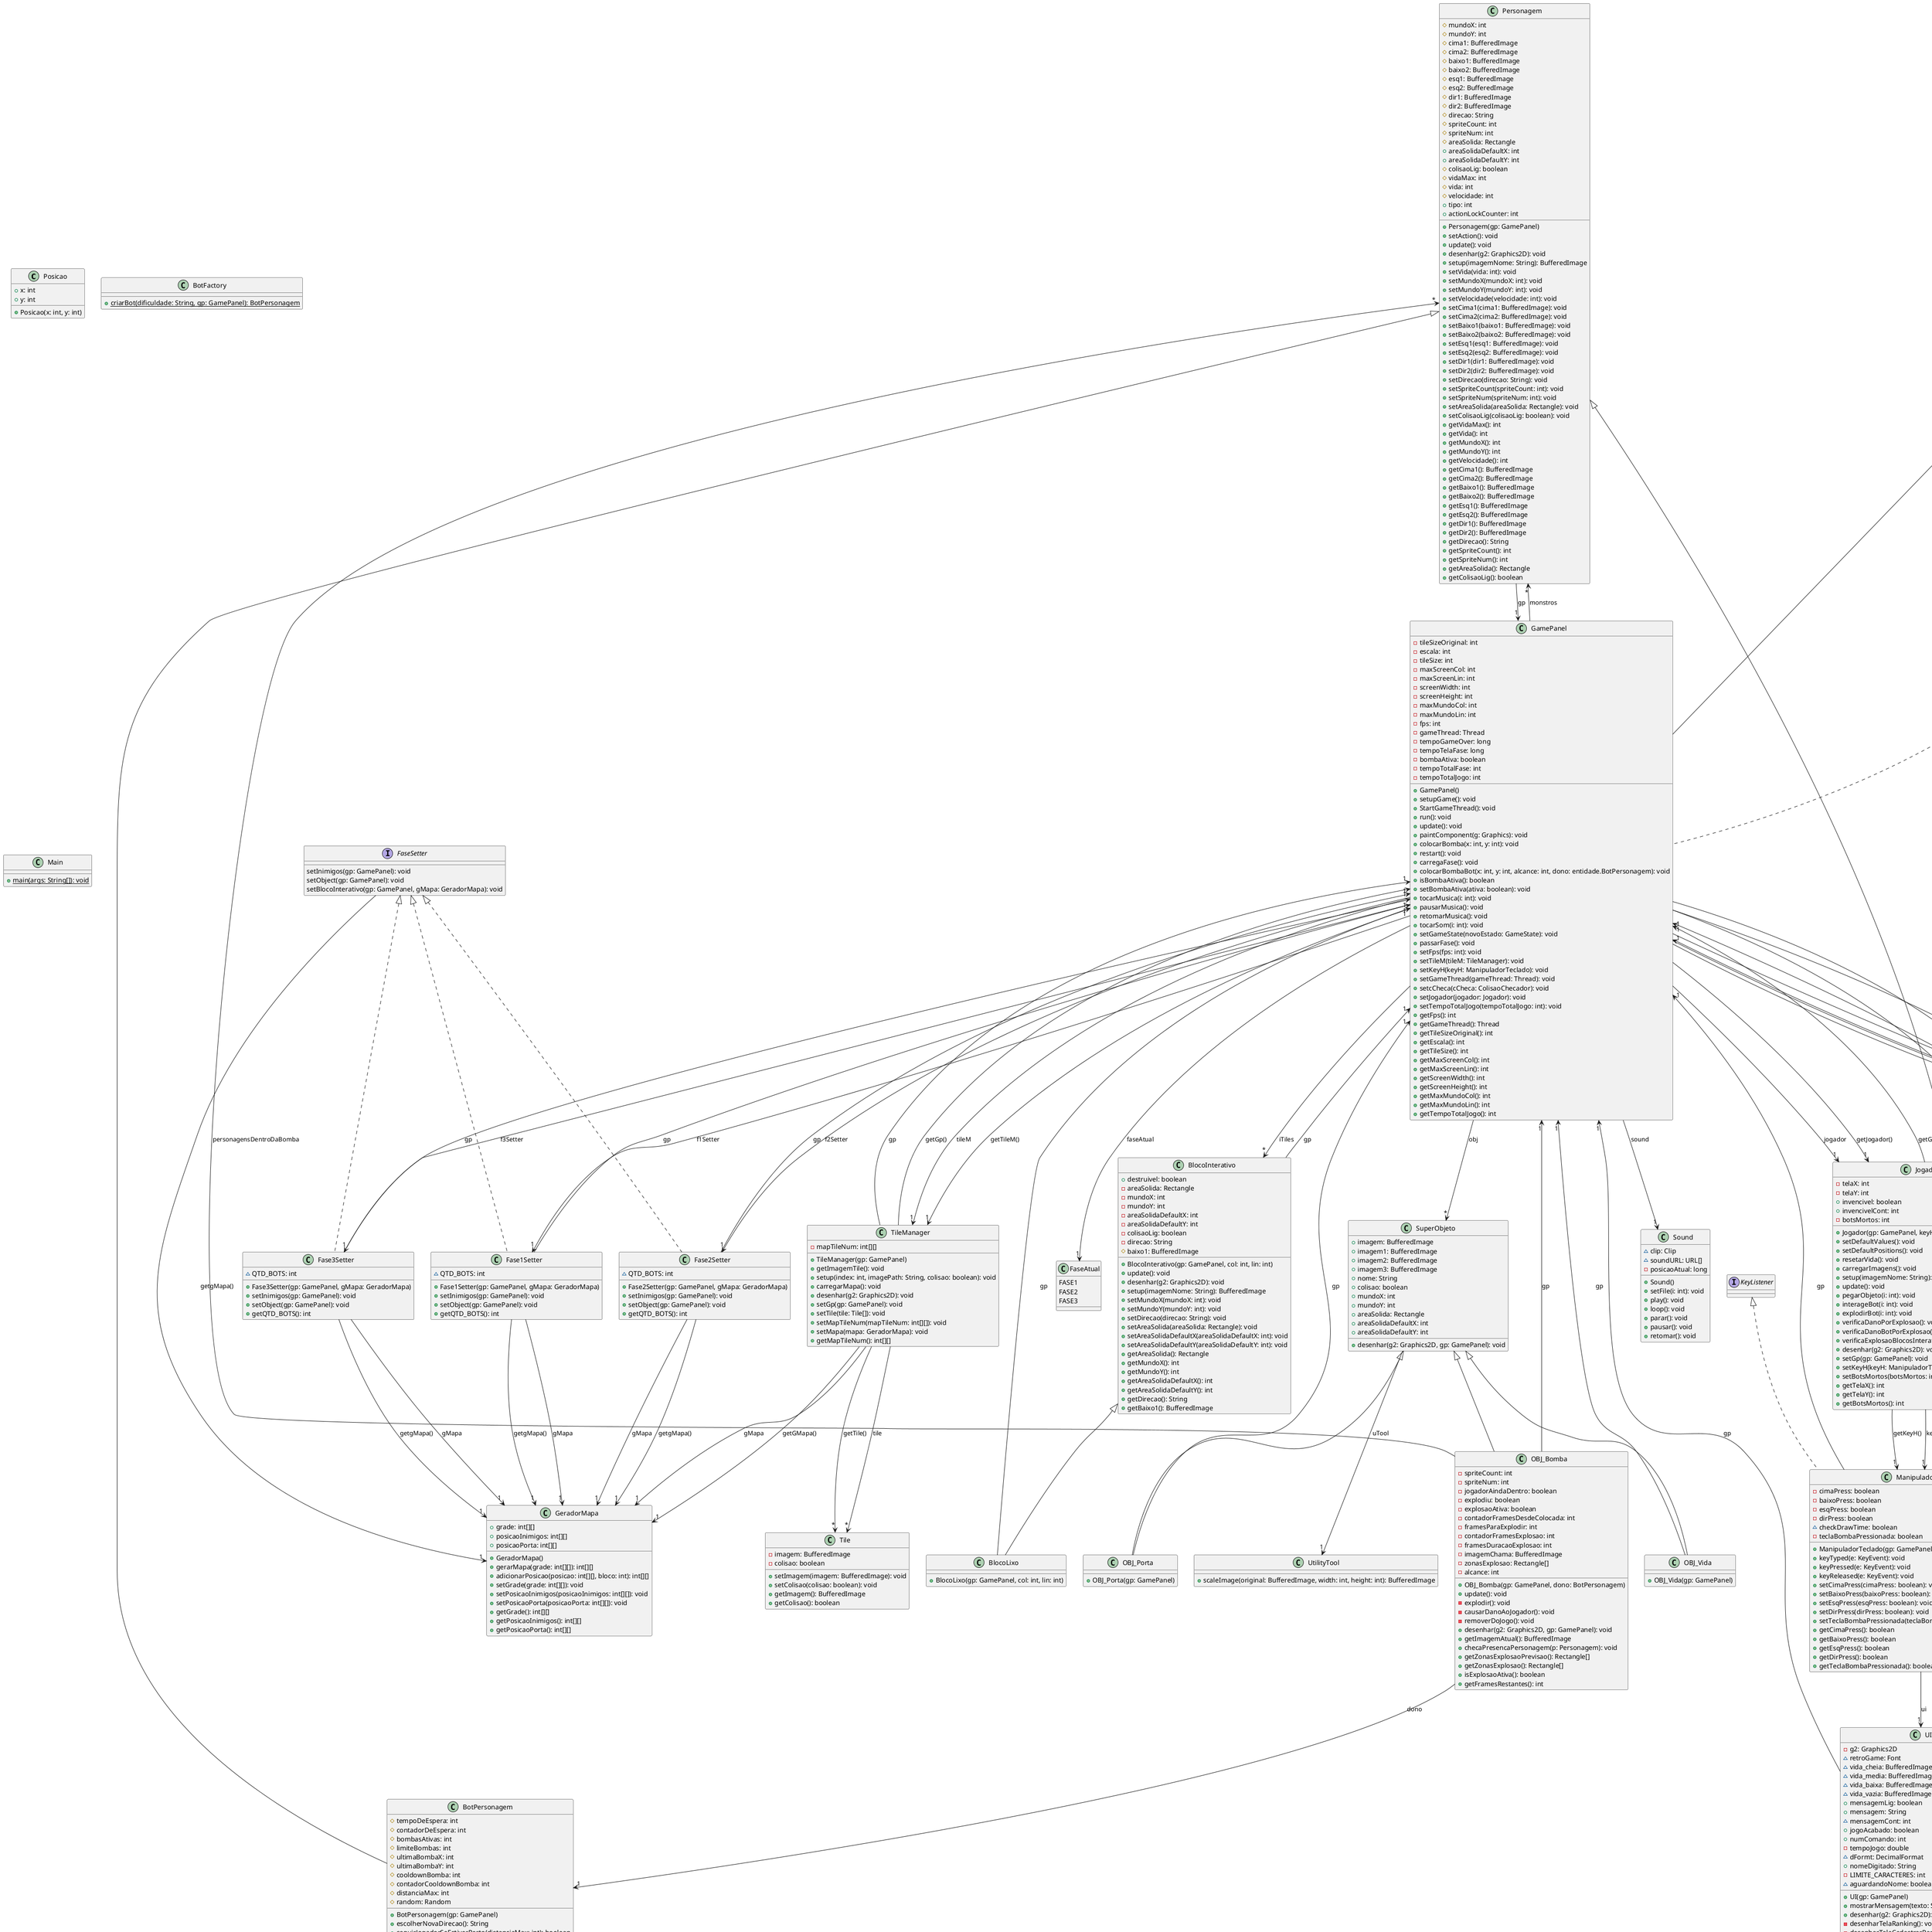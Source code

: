 @startuml
class Posicao [[java:principal.Posicao]] {
	+x: int
	+y: int
	+Posicao(x: int, y: int)
}
class BotDificil [[java:inimigo.BotDificil]] {
	~random: Random
	+BotDificil(gp: GamePanel)
	+getImagem(): void
	+setAction(): void
}
class BotPersonagem {
}
BotPersonagem <|-- BotDificil
interface FaseSetter [[java:fase.FaseSetter]] {
	setInimigos(gp: GamePanel): void
	setObject(gp: GamePanel): void
	setBlocoInterativo(gp: GamePanel, gMapa: GeradorMapa): void
}
class GeradorMapa {
}
FaseSetter --> "1" GeradorMapa : getgMapa()
class UI [[java:principal.UI]] {
	-g2: Graphics2D
	~retroGame: Font
	~vida_cheia: BufferedImage
	~vida_media: BufferedImage
	~vida_baixa: BufferedImage
	~vida_vazia: BufferedImage
	+mensagemLig: boolean
	+mensagem: String
	~mensagemCont: int
	+jogoAcabado: boolean
	+numComando: int
	-tempoJogo: double
	~dFormt: DecimalFormat
	+nomeDigitado: String
	-LIMITE_CARACTERES: int
	~aguardandoNome: boolean
	+UI(gp: GamePanel)
	+mostrarMensagem(texto: String): void
	+desenhar(g2: Graphics2D): void
	-desenharTelaRanking(): void
	-desenharTelaCadastrarRanking(): void
	+desenharTempoJogo(): void
	+atualizarTempoJogo(delta: double): void
	+desenharVidaJogador(): void
	+desenharTelaTitle(): void
	+setup(imagemNome: String): BufferedImage
	+desenharTelaPausa(): void
	+desenharTelaGameOver(): void
	+desenharTelaFase(texto: String): void
	+salvarNoRanking(nome: String, tempo: int): void
	+getXparaTextoCentralizado(texto: String): int
	+getTempoJogo(): double
	+setTempoJogo(tempoJogo: double): void
	+getG2(): Graphics2D
	+setG2(g2: Graphics2D): void
	+getLIMITE_CARACTERES(): int
}
class GamePanel {
}
UI --> "1" GamePanel : gp
class RankingManager {
}
UI --> "1" RankingManager : rankM
enum FaseAtual [[java:principal.FaseAtual]] {
	FASE1
	FASE2
	FASE3
}
class BlocoInterativo [[java:tile_Interativo.BlocoInterativo]] {
	+destruivel: boolean
	-areaSolida: Rectangle
	-mundoX: int
	-mundoY: int
	-areaSolidaDefaultX: int
	-areaSolidaDefaultY: int
	-colisaoLig: boolean
	-direcao: String
	#baixo1: BufferedImage
	+BlocoInterativo(gp: GamePanel, col: int, lin: int)
	+update(): void
	+desenhar(g2: Graphics2D): void
	+setup(imagemNome: String): BufferedImage
	+setMundoX(mundoX: int): void
	+setMundoY(mundoY: int): void
	+setDirecao(direcao: String): void
	+setAreaSolida(areaSolida: Rectangle): void
	+setAreaSolidaDefaultX(areaSolidaDefaultX: int): void
	+setAreaSolidaDefaultY(areaSolidaDefaultY: int): void
	+getAreaSolida(): Rectangle
	+getMundoX(): int
	+getMundoY(): int
	+getAreaSolidaDefaultX(): int
	+getAreaSolidaDefaultY(): int
	+getDirecao(): String
	+getBaixo1(): BufferedImage
}
class GamePanel {
}
BlocoInterativo --> "1" GamePanel : gp
class RankingManager [[java:recursos.RankingManager]] {
	-{static} ARQUIVO: String
	+{static} salvarDados(jogador: String, tempo: int): void
	+{static} getTop5(): List<Ranking>
	+{static} exibir(): void
}
class GeradorMapa [[java:recursos.GeradorMapa]] {
	+grade: int[][]
	+posicaoInimigos: int[][]
	+posicaoPorta: int[][]
	+GeradorMapa()
	+gerarMapa(grade: int[][]): int[][]
	+adicionarPosicao(posicao: int[][], bloco: int): int[][]
	+setGrade(grade: int[][]): void
	+setPosicaoInimigos(posicaoInimigos: int[][]): void
	+setPosicaoPorta(posicaoPorta: int[][]): void
	+getGrade(): int[][]
	+getPosicaoInimigos(): int[][]
	+getPosicaoPorta(): int[][]
}
class Fase3Setter [[java:fase.Fase3Setter]] {
	~QTD_BOTS: int
	+Fase3Setter(gp: GamePanel, gMapa: GeradorMapa)
	+setInimigos(gp: GamePanel): void
	+setObject(gp: GamePanel): void
	+getQTD_BOTS(): int
}
class GamePanel {
}
Fase3Setter --> "1" GamePanel : gp
class GeradorMapa {
}
Fase3Setter --> "1" GeradorMapa : gMapa
class GeradorMapa {
}
Fase3Setter --> "1" GeradorMapa : getgMapa()
interface FaseSetter {
}
FaseSetter <|.. Fase3Setter
class Fase1Setter [[java:fase.Fase1Setter]] {
	~QTD_BOTS: int
	+Fase1Setter(gp: GamePanel, gMapa: GeradorMapa)
	+setInimigos(gp: GamePanel): void
	+setObject(gp: GamePanel): void
	+getQTD_BOTS(): int
}
class GamePanel {
}
Fase1Setter --> "1" GamePanel : gp
class GeradorMapa {
}
Fase1Setter --> "1" GeradorMapa : gMapa
class GeradorMapa {
}
Fase1Setter --> "1" GeradorMapa : getgMapa()
interface FaseSetter {
}
FaseSetter <|.. Fase1Setter
class Jogador [[java:entidade.Jogador]] {
	-telaX: int
	-telaY: int
	+invencivel: boolean
	+invencivelCont: int
	-botsMortos: int
	+Jogador(gp: GamePanel, keyH: ManipuladorTeclado)
	+setDefaultValues(): void
	+setDefaultPositions(): void
	+resetarVida(): void
	+carregarImagens(): void
	+setup(imagemNome: String): BufferedImage
	+update(): void
	+pegarObjeto(i: int): void
	+interageBot(i: int): void
	+explodirBot(i: int): void
	+verificaDanoPorExplosao(): void
	+verificaDanoBotPorExplosao(): void
	+verificaExplosaoBlocosInterativos(): void
	+desenhar(g2: Graphics2D): void
	+setGp(gp: GamePanel): void
	+setKeyH(keyH: ManipuladorTeclado): void
	+setBotsMortos(botsMortos: int): void
	+getTelaX(): int
	+getTelaY(): int
	+getBotsMortos(): int
}
class ManipuladorTeclado {
}
Jogador --> "1" ManipuladorTeclado : keyH
class GamePanel {
}
Jogador --> "1" GamePanel : getGp()
class ManipuladorTeclado {
}
Jogador --> "1" ManipuladorTeclado : getKeyH()
class Personagem {
}
Personagem <|-- Jogador
enum EstadoBot [[java:inimigo.EstadoBot]] {
	ANDANDO
	COLIDIU
	ESPERANDO_NOVA_DIRECAO
}
class Sound [[java:principal.Sound]] {
	~clip: Clip
	~soundURL: URL[]
	-posicaoAtual: long
	+Sound()
	+setFile(i: int): void
	+play(): void
	+loop(): void
	+parar(): void
	+pausar(): void
	+retomar(): void
}
class SuperObjeto [[java:objeto.SuperObjeto]] {
	+imagem: BufferedImage
	+imagem1: BufferedImage
	+imagem2: BufferedImage
	+imagem3: BufferedImage
	+nome: String
	+colisao: boolean
	+mundoX: int
	+mundoY: int
	+areaSolida: Rectangle
	+areaSolidaDefaultX: int
	+areaSolidaDefaultY: int
	+desenhar(g2: Graphics2D, gp: GamePanel): void
}
class UtilityTool {
}
SuperObjeto --> "1" UtilityTool : uTool
abstract class BotPersonagem [[java:entidade.BotPersonagem]] {
	#tempoDeEspera: int
	#contadorDeEspera: int
	#bombasAtivas: int
	#limiteBombas: int
	#ultimaBombaX: int
	#ultimaBombaY: int
	#cooldownBomba: int
	#contadorCooldownBomba: int
	#distanciaMax: int
	#random: Random
	+BotPersonagem(gp: GamePanel)
	+escolherNovaDirecao(): String
	+seguirJogadorSeEstiverPerto(distanciaMax: int): boolean
	+plantarBomba(): void
	+decrementarBombas(): void
	+estaNaZonaDePerigo(): boolean
	+fugirDaZonaDePerigo(): String
	-colideComTile(areaTeste: Rectangle): boolean
	#getAreaSolidaMundo(): Rectangle
	+getDistanciaMax(): int
}
class EstadoBot {
}
BotPersonagem --> "1" EstadoBot : estadoAtual
class Personagem {
}
Personagem <|-- BotPersonagem
class ManipuladorTeclado [[java:principal.ManipuladorTeclado]] {
	-cimaPress: boolean
	-baixoPress: boolean
	-esqPress: boolean
	-dirPress: boolean
	~checkDrawTime: boolean
	-teclaBombaPressionada: boolean
	+ManipuladorTeclado(gp: GamePanel)
	+keyTyped(e: KeyEvent): void
	+keyPressed(e: KeyEvent): void
	+keyReleased(e: KeyEvent): void
	+setCimaPress(cimaPress: boolean): void
	+setBaixoPress(baixoPress: boolean): void
	+setEsqPress(esqPress: boolean): void
	+setDirPress(dirPress: boolean): void
	+setTeclaBombaPressionada(teclaBombaPressionada: boolean): void
	+getCimaPress(): boolean
	+getBaixoPress(): boolean
	+getEsqPress(): boolean
	+getDirPress(): boolean
	+getTeclaBombaPressionada(): boolean
}
class GamePanel {
}
ManipuladorTeclado --> "1" GamePanel : gp
class UI {
}
ManipuladorTeclado --> "1" UI : ui
interface KeyListener {
}
KeyListener <|.. ManipuladorTeclado
class GamePanel [[java:principal.GamePanel]] {
	-tileSizeOriginal: int
	-escala: int
	-tileSize: int
	-maxScreenCol: int
	-maxScreenLin: int
	-screenWidth: int
	-screenHeight: int
	-maxMundoCol: int
	-maxMundoLin: int
	-fps: int
	-gameThread: Thread
	-tempoGameOver: long
	-tempoTelaFase: long
	-bombaAtiva: boolean
	-tempoTotalFase: int
	-tempoTotalJogo: int
	+GamePanel()
	+setupGame(): void
	+StartGameThread(): void
	+run(): void
	+update(): void
	+paintComponent(g: Graphics): void
	+colocarBomba(x: int, y: int): void
	+restart(): void
	+carregaFase(): void
	+colocarBombaBot(x: int, y: int, alcance: int, dono: entidade.BotPersonagem): void
	+isBombaAtiva(): boolean
	+setBombaAtiva(ativa: boolean): void
	+tocarMusica(i: int): void
	+pausarMusica(): void
	+retomarMusica(): void
	+tocarSom(i: int): void
	+setGameState(novoEstado: GameState): void
	+passarFase(): void
	+setFps(fps: int): void
	+setTileM(tileM: TileManager): void
	+setKeyH(keyH: ManipuladorTeclado): void
	+setGameThread(gameThread: Thread): void
	+setcCheca(cCheca: ColisaoChecador): void
	+setJogador(jogador: Jogador): void
	+setTempoTotalJogo(tempoTotalJogo: int): void
	+getFps(): int
	+getGameThread(): Thread
	+getTileSizeOriginal(): int
	+getEscala(): int
	+getTileSize(): int
	+getMaxScreenCol(): int
	+getMaxScreenLin(): int
	+getScreenWidth(): int
	+getScreenHeight(): int
	+getMaxMundoCol(): int
	+getMaxMundoLin(): int
	+getTempoTotalJogo(): int
}
class TileManager {
}
GamePanel --> "1" TileManager : tileM
class ManipuladorTeclado {
}
GamePanel --> "1" ManipuladorTeclado : keyH
class Sound {
}
GamePanel --> "1" Sound : sound
class ColisaoChecador {
}
GamePanel --> "1" ColisaoChecador : cCheca
class UI {
}
GamePanel --> "1" UI : ui
class Fase1Setter {
}
GamePanel --> "1" Fase1Setter : f1Setter
class Fase2Setter {
}
GamePanel --> "1" Fase2Setter : f2Setter
class Fase3Setter {
}
GamePanel --> "1" Fase3Setter : f3Setter
class FaseAtual {
}
GamePanel --> "1" FaseAtual : faseAtual
class Jogador {
}
GamePanel --> "1" Jogador : jogador
class SuperObjeto {
}
GamePanel --> "*" SuperObjeto : obj
class Personagem {
}
GamePanel --> "*" Personagem : monstros
class BlocoInterativo {
}
GamePanel --> "*" BlocoInterativo : iTiles
class GameState {
}
GamePanel --> "1" GameState : gameState
class TileManager {
}
GamePanel --> "1" TileManager : getTileM()
class ManipuladorTeclado {
}
GamePanel --> "1" ManipuladorTeclado : getKeyH()
class ColisaoChecador {
}
GamePanel --> "1" ColisaoChecador : getcCheca()
class Jogador {
}
GamePanel --> "1" Jogador : getJogador()
class JPanel {
}
JPanel <|-- GamePanel
interface Runnable {
}
Runnable <|.. GamePanel
class Ranking [[java:recursos.Ranking]] {
	-dataHora: LocalDateTime
	-jogador: String
	-tempo: int
	-{static} FORMATTER: DateTimeFormatter
	-{static} DDMMYYYY_FORMATTER: DateTimeFormatter
	+Ranking(dataHora: LocalDateTime, jogador: String, tempo: int)
	+{static} puxaLinha(linha: String): Ranking
	+formataLinha(): String
	+getTempo(): int
	+getDataHora(): LocalDateTime
	+getJogador(): String
	+getDataFormatada(): String
	+compareTo(outro: Ranking): int
	+toString(): String
}
interface "Comparable<Ranking>" as Comparable_Ranking_ {
}
Comparable_Ranking_ <|.. Ranking
class BlocoLixo [[java:tile_Interativo.BlocoLixo]] {
	+BlocoLixo(gp: GamePanel, col: int, lin: int)
}
class GamePanel {
}
BlocoLixo --> "1" GamePanel : gp
class BlocoInterativo {
}
BlocoInterativo <|-- BlocoLixo
class BotMedio [[java:inimigo.BotMedio]] {
	~random: Random
	+BotMedio(gp: GamePanel)
	+getImagem(): void
	+setAction(): void
}
class BotPersonagem {
}
BotPersonagem <|-- BotMedio
class OBJ_Vida [[java:objeto.OBJ_Vida]] {
	+OBJ_Vida(gp: GamePanel)
}
class GamePanel {
}
OBJ_Vida --> "1" GamePanel : gp
class SuperObjeto {
}
SuperObjeto <|-- OBJ_Vida
class BotFactory [[java:inimigo.BotFactory]] {
	+{static} criarBot(dificuldade: String, gp: GamePanel): BotPersonagem
}
abstract class Personagem [[java:entidade.Personagem]] {
	#mundoX: int
	#mundoY: int
	#cima1: BufferedImage
	#cima2: BufferedImage
	#baixo1: BufferedImage
	#baixo2: BufferedImage
	#esq1: BufferedImage
	#esq2: BufferedImage
	#dir1: BufferedImage
	#dir2: BufferedImage
	#direcao: String
	#spriteCount: int
	#spriteNum: int
	#areaSolida: Rectangle
	+areaSolidaDefaultX: int
	+areaSolidaDefaultY: int
	#colisaoLig: boolean
	#vidaMax: int
	#vida: int
	#velocidade: int
	+tipo: int
	+actionLockCounter: int
	+Personagem(gp: GamePanel)
	+setAction(): void
	+update(): void
	+desenhar(g2: Graphics2D): void
	+setup(imagemNome: String): BufferedImage
	+setVida(vida: int): void
	+setMundoX(mundoX: int): void
	+setMundoY(mundoY: int): void
	+setVelocidade(velocidade: int): void
	+setCima1(cima1: BufferedImage): void
	+setCima2(cima2: BufferedImage): void
	+setBaixo1(baixo1: BufferedImage): void
	+setBaixo2(baixo2: BufferedImage): void
	+setEsq1(esq1: BufferedImage): void
	+setEsq2(esq2: BufferedImage): void
	+setDir1(dir1: BufferedImage): void
	+setDir2(dir2: BufferedImage): void
	+setDirecao(direcao: String): void
	+setSpriteCount(spriteCount: int): void
	+setSpriteNum(spriteNum: int): void
	+setAreaSolida(areaSolida: Rectangle): void
	+setColisaoLig(colisaoLig: boolean): void
	+getVidaMax(): int
	+getVida(): int
	+getMundoX(): int
	+getMundoY(): int
	+getVelocidade(): int
	+getCima1(): BufferedImage
	+getCima2(): BufferedImage
	+getBaixo1(): BufferedImage
	+getBaixo2(): BufferedImage
	+getEsq1(): BufferedImage
	+getEsq2(): BufferedImage
	+getDir1(): BufferedImage
	+getDir2(): BufferedImage
	+getDirecao(): String
	+getSpriteCount(): int
	+getSpriteNum(): int
	+getAreaSolida(): Rectangle
	+getColisaoLig(): boolean
}
class GamePanel {
}
Personagem --> "1" GamePanel : gp
class ColisaoChecador [[java:principal.ColisaoChecador]] {
	+ColisaoChecador(gp: GamePanel)
	+checaTile(personagem: Personagem): void
	+checaObjeto(personagem: Personagem, jogador: boolean): int
	+checaEntidade(personagem: Personagem, target: Personagem[]): int
	+checaJogador(personagem: Personagem): boolean
	+setGp(gp: GamePanel): void
	+checaBlocoInterativo(personagem: Personagem, target: BlocoInterativo[]): int
}
class GamePanel {
}
ColisaoChecador --> "1" GamePanel : gp
class GamePanel {
}
ColisaoChecador --> "1" GamePanel : getGp()
class Tile [[java:tile.Tile]] {
	-imagem: BufferedImage
	-colisao: boolean
	+setImagem(imagem: BufferedImage): void
	+setColisao(colisao: boolean): void
	+getImagem(): BufferedImage
	+getColisao(): boolean
}
class Fase2Setter [[java:fase.Fase2Setter]] {
	~QTD_BOTS: int
	+Fase2Setter(gp: GamePanel, gMapa: GeradorMapa)
	+setInimigos(gp: GamePanel): void
	+setObject(gp: GamePanel): void
	+getQTD_BOTS(): int
}
class GamePanel {
}
Fase2Setter --> "1" GamePanel : gp
class GeradorMapa {
}
Fase2Setter --> "1" GeradorMapa : gMapa
class GeradorMapa {
}
Fase2Setter --> "1" GeradorMapa : getgMapa()
interface FaseSetter {
}
FaseSetter <|.. Fase2Setter
class BotFacil [[java:inimigo.BotFacil]] {
	+BotFacil(gp: GamePanel)
	+getImagem(): void
	+setAction(): void
}
class BotPersonagem {
}
BotPersonagem <|-- BotFacil
class UtilityTool [[java:principal.UtilityTool]] {
	+scaleImage(original: BufferedImage, width: int, height: int): BufferedImage
}
class TileManager [[java:tile.TileManager]] {
	-mapTileNum: int[][]
	+TileManager(gp: GamePanel)
	+getImagemTile(): void
	+setup(index: int, imagePath: String, colisao: boolean): void
	+carregarMapa(): void
	+desenhar(g2: Graphics2D): void
	+setGp(gp: GamePanel): void
	+setTile(tile: Tile[]): void
	+setMapTileNum(mapTileNum: int[][]): void
	+setMapa(mapa: GeradorMapa): void
	+getMapTileNum(): int[][]
}
class GamePanel {
}
TileManager --> "1" GamePanel : gp
class Tile {
}
TileManager --> "*" Tile : tile
class GeradorMapa {
}
TileManager --> "1" GeradorMapa : gMapa
class GamePanel {
}
TileManager --> "1" GamePanel : getGp()
class Tile {
}
TileManager --> "*" Tile : getTile()
class GeradorMapa {
}
TileManager --> "1" GeradorMapa : getGMapa()
class Main [[java:principal.Main]] {
	+{static} main(args: String[]): void
}
class OBJ_Porta [[java:objeto.OBJ_Porta]] {
	+OBJ_Porta(gp: GamePanel)
}
class GamePanel {
}
OBJ_Porta --> "1" GamePanel : gp
class SuperObjeto {
}
SuperObjeto <|-- OBJ_Porta
class OBJ_Bomba [[java:objeto.OBJ_Bomba]] {
	-spriteCount: int
	-spriteNum: int
	-jogadorAindaDentro: boolean
	-explodiu: boolean
	-explosaoAtiva: boolean
	-contadorFramesDesdeColocada: int
	-framesParaExplodir: int
	-contadorFramesExplosao: int
	-framesDuracaoExplosao: int
	-imagemChama: BufferedImage
	-zonasExplosao: Rectangle[]
	-alcance: int
	+OBJ_Bomba(gp: GamePanel, dono: BotPersonagem)
	+update(): void
	-explodir(): void
	-causarDanoAoJogador(): void
	-removerDoJogo(): void
	+desenhar(g2: Graphics2D, gp: GamePanel): void
	+getImagemAtual(): BufferedImage
	+checaPresencaPersonagem(p: Personagem): void
	+getZonasExplosaoPrevisao(): Rectangle[]
	+getZonasExplosao(): Rectangle[]
	+isExplosaoAtiva(): boolean
	+getFramesRestantes(): int
}
class GamePanel {
}
OBJ_Bomba --> "1" GamePanel : gp
class BotPersonagem {
}
OBJ_Bomba --> "1" BotPersonagem : dono
class Personagem {
}
OBJ_Bomba --> "*" Personagem : personagensDentroDaBomba
class SuperObjeto {
}
SuperObjeto <|-- OBJ_Bomba
enum GameState [[java:principal.GameState]] {
	TITULO
	FASE1
	FASE2
	FASE3
	PLAY
	RANKING
	CADASTRAR_RANKING
	GAME_OVER
	PAUSE
	musicaIndex
	-GameState(musicaIndex: int)
	+getMusicaIndex(): int
}

@enduml
